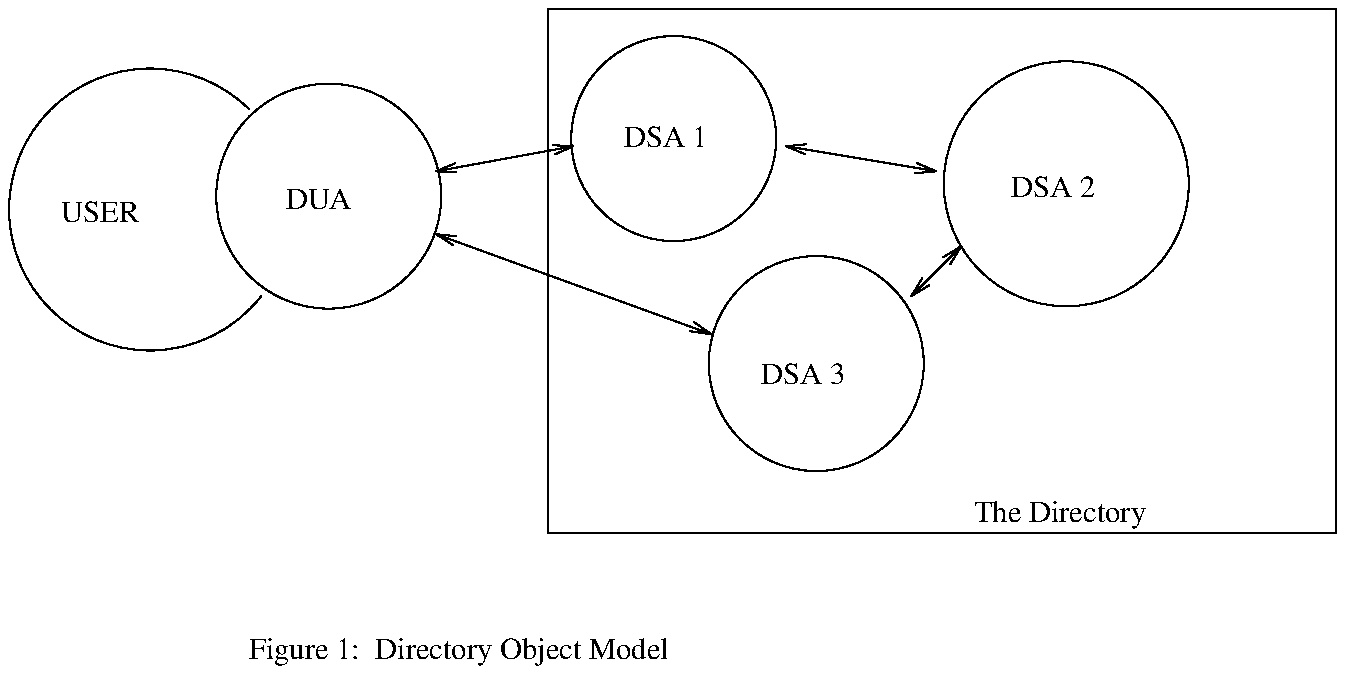 .PS
arc at 1.307,9.134 from 1.800,9.637 to 1.863,8.700
ellipse at 2.200,9.200 wid 1.125 ht 1.125
ellipse at 4.638,8.363 wid 1.075 ht 1.075
ellipse at 5.888,9.262 wid 1.225 ht 1.225
ellipse at 3.925,9.488 wid 1.025 ht 1.025
line from 2.840,9.002 to 2.737,9.012 to 2.823,8.955
line from 2.737,9.012 to 4.112,8.512
line from 4.010,8.523 to 4.112,8.512 to 4.027,8.570
line from 5.166,8.788 to 5.112,8.700 to 5.201,8.753
line from 5.112,8.700 to 5.362,8.950
line from 5.309,8.862 to 5.362,8.950 to 5.274,8.897
line from 4.590,9.458 to 4.487,9.450 to 4.582,9.409
line from 4.487,9.450 to 5.237,9.325
line from 5.135,9.317 to 5.237,9.325 to 5.143,9.366
line from 2.831,9.367 to 2.737,9.325 to 2.840,9.318
line from 2.737,9.325 to 3.425,9.450
line from 3.331,9.408 to 3.425,9.450 to 3.322,9.457
line from 3.300,10.137 to 7.237,10.137 to 7.237,7.513 to 3.300,7.513 to 3.300,10.137
.ps 11
"The Directory" at 5.425,7.606 ljust
.ps 11
"Figure 1:  Directory Object Model" at 1.800,6.918 ljust
.ps 11
"DSA 3" at 4.362,8.293 ljust
.ps 11
"DSA 2" at 5.612,9.231 ljust
.ps 11
"DSA 1" at 3.675,9.481 ljust
.ps 11
"DUA" at 1.988,9.168 ljust
.ps 11
"USER" at 0.863,9.106 ljust
.PE
